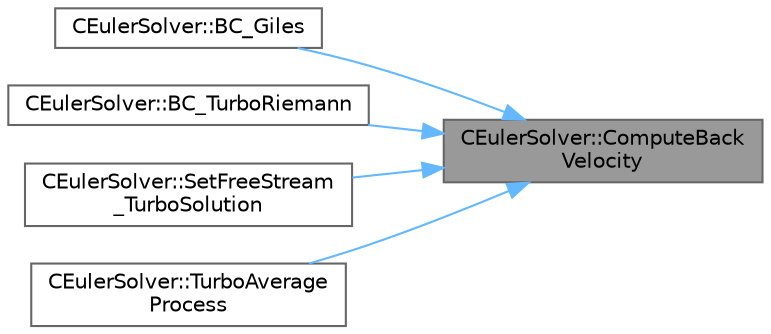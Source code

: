 digraph "CEulerSolver::ComputeBackVelocity"
{
 // LATEX_PDF_SIZE
  bgcolor="transparent";
  edge [fontname=Helvetica,fontsize=10,labelfontname=Helvetica,labelfontsize=10];
  node [fontname=Helvetica,fontsize=10,shape=box,height=0.2,width=0.4];
  rankdir="RL";
  Node1 [id="Node000001",label="CEulerSolver::ComputeBack\lVelocity",height=0.2,width=0.4,color="gray40", fillcolor="grey60", style="filled", fontcolor="black",tooltip="it take a velocity in the cartesian reference of framework and transform into the turbomachinery fram..."];
  Node1 -> Node2 [id="edge1_Node000001_Node000002",dir="back",color="steelblue1",style="solid",tooltip=" "];
  Node2 [id="Node000002",label="CEulerSolver::BC_Giles",height=0.2,width=0.4,color="grey40", fillcolor="white", style="filled",URL="$classCEulerSolver.html#a40fad0a57e8dcba8a8f4d4fa8eab02f0",tooltip="Impose the boundary condition using characteristic recostruction."];
  Node1 -> Node3 [id="edge2_Node000001_Node000003",dir="back",color="steelblue1",style="solid",tooltip=" "];
  Node3 [id="Node000003",label="CEulerSolver::BC_TurboRiemann",height=0.2,width=0.4,color="grey40", fillcolor="white", style="filled",URL="$classCEulerSolver.html#a8e036f2dff1d945d814c93a74159a3cc",tooltip="Impose the boundary condition using characteristic recostruction."];
  Node1 -> Node4 [id="edge3_Node000001_Node000004",dir="back",color="steelblue1",style="solid",tooltip=" "];
  Node4 [id="Node000004",label="CEulerSolver::SetFreeStream\l_TurboSolution",height=0.2,width=0.4,color="grey40", fillcolor="white", style="filled",URL="$classCEulerSolver.html#aba587fb4b29f6925b9a669b0f31d449f",tooltip="Set the solution using the Freestream values."];
  Node1 -> Node5 [id="edge4_Node000001_Node000005",dir="back",color="steelblue1",style="solid",tooltip=" "];
  Node5 [id="Node000005",label="CEulerSolver::TurboAverage\lProcess",height=0.2,width=0.4,color="grey40", fillcolor="white", style="filled",URL="$classCEulerSolver.html#afe2f428da073b80f64c41422971f9748",tooltip="It computes average quantities along the span for turbomachinery analysis."];
}
